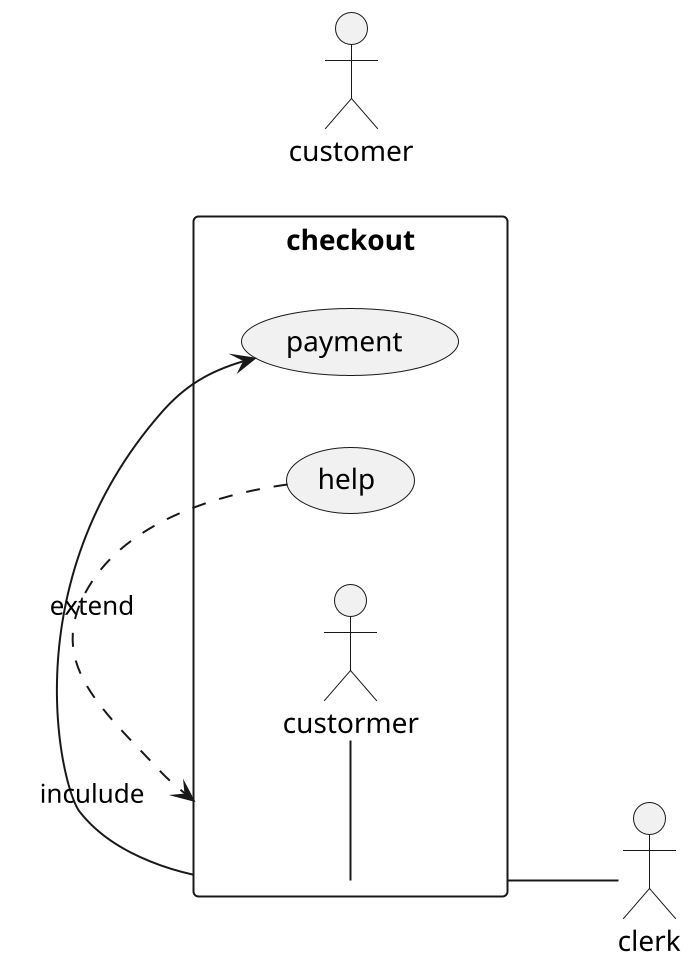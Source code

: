 @startuml demo
scale 2
left to right direction
skinparam PackageStyle rect
actor customer
actor clerk
rectangle checkout {
    custormer -- (checkout)
    (checkout) -> (payment): inculude
    (help) .> (checkout): extend
    (checkout) -- clerk
}
@enduml
